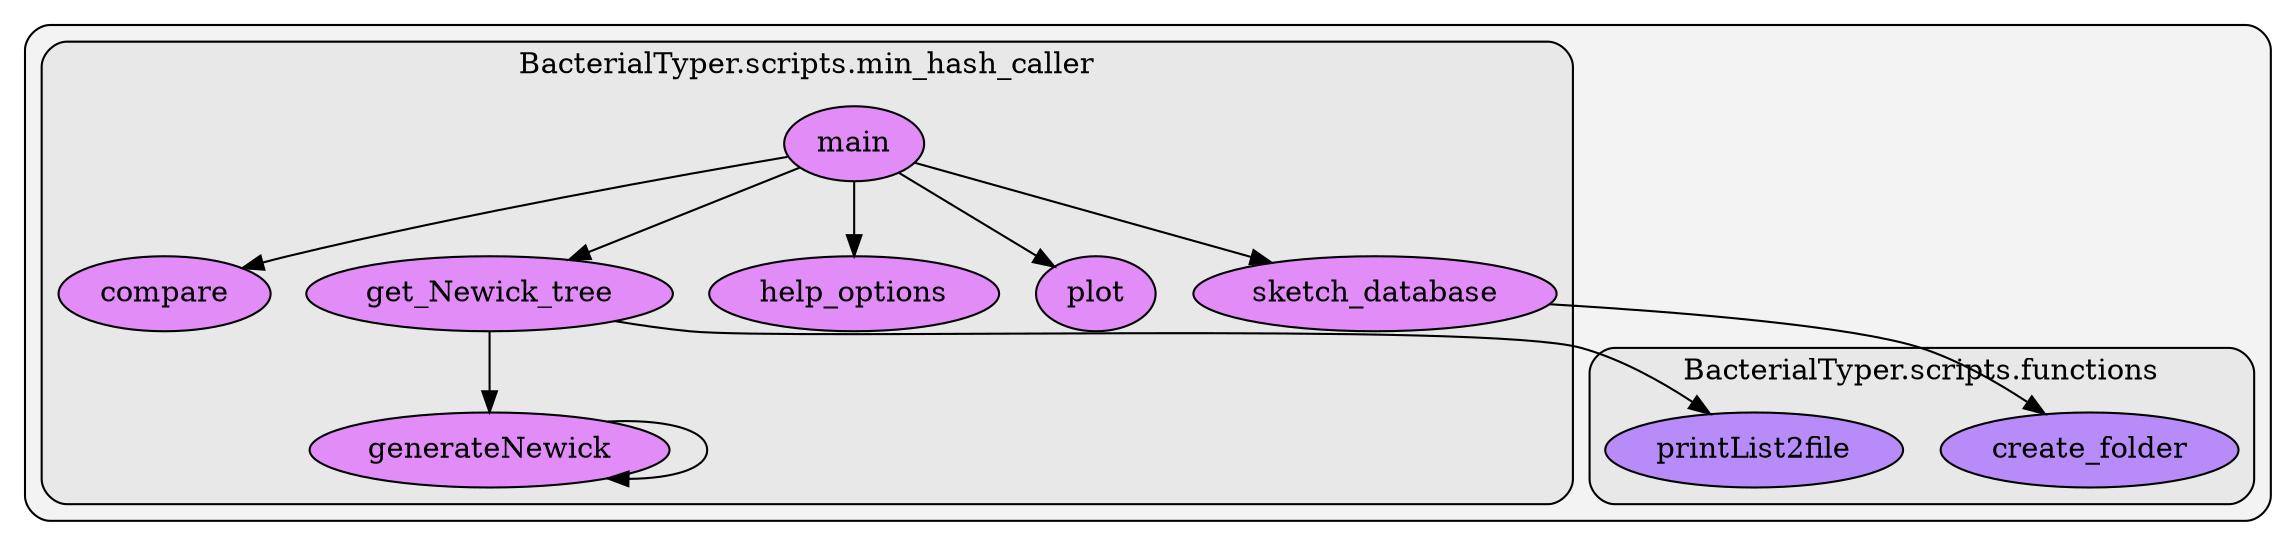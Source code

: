 digraph G {
    graph [spilines=ortho, rankdir=TB, clusterrank="local"];
    subgraph cluster_G {

        graph [style="filled,rounded",fillcolor="#80808018", label=""];
        subgraph cluster_BacterialTyper__scripts__functions {

            graph [style="filled,rounded",fillcolor="#80808018", label="BacterialTyper.scripts.functions"];
        }
        subgraph cluster_BacterialTyper__scripts__functions {

            graph [style="filled,rounded",fillcolor="#80808018", label="BacterialTyper.scripts.functions"];
        }
        subgraph cluster_BacterialTyper__scripts__functions {

            graph [style="filled,rounded",fillcolor="#80808018", label="BacterialTyper.scripts.functions"];
        }
        subgraph cluster_BacterialTyper__scripts__functions {

            graph [style="filled,rounded",fillcolor="#80808018", label="BacterialTyper.scripts.functions"];
        }
        subgraph cluster_BacterialTyper__scripts__functions {

            graph [style="filled,rounded",fillcolor="#80808018", label="BacterialTyper.scripts.functions"];
        }
        subgraph cluster_BacterialTyper__scripts__functions {

            graph [style="filled,rounded",fillcolor="#80808018", label="BacterialTyper.scripts.functions"];
            BacterialTyper__scripts__functions__create_folder [label="create_folder", style="filled", fillcolor="#a365ffb2", fontcolor="#000000", group="33"];
        }
        subgraph cluster_BacterialTyper__scripts__functions {

            graph [style="filled,rounded",fillcolor="#80808018", label="BacterialTyper.scripts.functions"];
        }
        subgraph cluster_BacterialTyper__scripts__functions {

            graph [style="filled,rounded",fillcolor="#80808018", label="BacterialTyper.scripts.functions"];
        }
        subgraph cluster_BacterialTyper__scripts__functions {

            graph [style="filled,rounded",fillcolor="#80808018", label="BacterialTyper.scripts.functions"];
        }
        subgraph cluster_BacterialTyper__scripts__functions {

            graph [style="filled,rounded",fillcolor="#80808018", label="BacterialTyper.scripts.functions"];
        }
        subgraph cluster_BacterialTyper__scripts__functions {

            graph [style="filled,rounded",fillcolor="#80808018", label="BacterialTyper.scripts.functions"];
        }
        subgraph cluster_BacterialTyper__scripts__functions {

            graph [style="filled,rounded",fillcolor="#80808018", label="BacterialTyper.scripts.functions"];
        }
        subgraph cluster_BacterialTyper__scripts__functions {

            graph [style="filled,rounded",fillcolor="#80808018", label="BacterialTyper.scripts.functions"];
        }
        subgraph cluster_BacterialTyper__scripts__functions {

            graph [style="filled,rounded",fillcolor="#80808018", label="BacterialTyper.scripts.functions"];
        }
        subgraph cluster_BacterialTyper__scripts__functions {

            graph [style="filled,rounded",fillcolor="#80808018", label="BacterialTyper.scripts.functions"];
        }
        subgraph cluster_BacterialTyper__scripts__functions {

            graph [style="filled,rounded",fillcolor="#80808018", label="BacterialTyper.scripts.functions"];
        }
        subgraph cluster_BacterialTyper__scripts__functions {

            graph [style="filled,rounded",fillcolor="#80808018", label="BacterialTyper.scripts.functions"];
        }
        subgraph cluster_BacterialTyper__scripts__functions {

            graph [style="filled,rounded",fillcolor="#80808018", label="BacterialTyper.scripts.functions"];
        }
        subgraph cluster_BacterialTyper__scripts__functions {

            graph [style="filled,rounded",fillcolor="#80808018", label="BacterialTyper.scripts.functions"];
        }
        subgraph cluster_BacterialTyper__scripts__functions {

            graph [style="filled,rounded",fillcolor="#80808018", label="BacterialTyper.scripts.functions"];
        }
        subgraph cluster_BacterialTyper__scripts__functions {

            graph [style="filled,rounded",fillcolor="#80808018", label="BacterialTyper.scripts.functions"];
        }
        subgraph cluster_BacterialTyper__scripts__functions {

            graph [style="filled,rounded",fillcolor="#80808018", label="BacterialTyper.scripts.functions"];
        }
        subgraph cluster_BacterialTyper__scripts__functions {

            graph [style="filled,rounded",fillcolor="#80808018", label="BacterialTyper.scripts.functions"];
        }
        subgraph cluster_BacterialTyper__scripts__functions {

            graph [style="filled,rounded",fillcolor="#80808018", label="BacterialTyper.scripts.functions"];
        }
        subgraph cluster_BacterialTyper__scripts__functions {

            graph [style="filled,rounded",fillcolor="#80808018", label="BacterialTyper.scripts.functions"];
        }
        subgraph cluster_BacterialTyper__scripts__functions {

            graph [style="filled,rounded",fillcolor="#80808018", label="BacterialTyper.scripts.functions"];
        }
        subgraph cluster_BacterialTyper__scripts__functions {

            graph [style="filled,rounded",fillcolor="#80808018", label="BacterialTyper.scripts.functions"];
            BacterialTyper__scripts__functions__printList2file [label="printList2file", style="filled", fillcolor="#a365ffb2", fontcolor="#000000", group="33"];
        }
        subgraph cluster_BacterialTyper__scripts__functions {

            graph [style="filled,rounded",fillcolor="#80808018", label="BacterialTyper.scripts.functions"];
        }
        subgraph cluster_BacterialTyper__scripts__functions {

            graph [style="filled,rounded",fillcolor="#80808018", label="BacterialTyper.scripts.functions"];
        }
        subgraph cluster_BacterialTyper__scripts__functions {

            graph [style="filled,rounded",fillcolor="#80808018", label="BacterialTyper.scripts.functions"];
        }
        subgraph cluster_BacterialTyper__scripts__functions {

            graph [style="filled,rounded",fillcolor="#80808018", label="BacterialTyper.scripts.functions"];
        }
        subgraph cluster_BacterialTyper__scripts__functions {

            graph [style="filled,rounded",fillcolor="#80808018", label="BacterialTyper.scripts.functions"];
        }
        subgraph cluster_BacterialTyper__scripts__functions {

            graph [style="filled,rounded",fillcolor="#80808018", label="BacterialTyper.scripts.functions"];
        }
        subgraph cluster_BacterialTyper__scripts__functions {

            graph [style="filled,rounded",fillcolor="#80808018", label="BacterialTyper.scripts.functions"];
        }
        subgraph cluster_BacterialTyper__scripts__functions {

            graph [style="filled,rounded",fillcolor="#80808018", label="BacterialTyper.scripts.functions"];
        }
        subgraph cluster_BacterialTyper__scripts__functions {

            graph [style="filled,rounded",fillcolor="#80808018", label="BacterialTyper.scripts.functions"];
        }
        subgraph cluster_BacterialTyper__scripts__functions {

            graph [style="filled,rounded",fillcolor="#80808018", label="BacterialTyper.scripts.functions"];
        }
        subgraph cluster_BacterialTyper__scripts__functions {

            graph [style="filled,rounded",fillcolor="#80808018", label="BacterialTyper.scripts.functions"];
        }
        subgraph cluster_BacterialTyper__scripts__functions {

            graph [style="filled,rounded",fillcolor="#80808018", label="BacterialTyper.scripts.functions"];
        }
        subgraph cluster_BacterialTyper__scripts__min_hash_caller {

            graph [style="filled,rounded",fillcolor="#80808018", label="BacterialTyper.scripts.min_hash_caller"];
            BacterialTyper__scripts__min_hash_caller__compare [label="compare", style="filled", fillcolor="#e065ffb2", fontcolor="#000000", group="36"];
        }
        subgraph cluster_BacterialTyper__scripts__min_hash_caller {

            graph [style="filled,rounded",fillcolor="#80808018", label="BacterialTyper.scripts.min_hash_caller"];
            BacterialTyper__scripts__min_hash_caller__generateNewick [label="generateNewick", style="filled", fillcolor="#e065ffb2", fontcolor="#000000", group="36"];
        }
        subgraph cluster_BacterialTyper__scripts__min_hash_caller {

            graph [style="filled,rounded",fillcolor="#80808018", label="BacterialTyper.scripts.min_hash_caller"];
            BacterialTyper__scripts__min_hash_caller__get_Newick_tree [label="get_Newick_tree", style="filled", fillcolor="#e065ffb2", fontcolor="#000000", group="36"];
        }
        subgraph cluster_BacterialTyper__scripts__min_hash_caller {

            graph [style="filled,rounded",fillcolor="#80808018", label="BacterialTyper.scripts.min_hash_caller"];
        }
        subgraph cluster_BacterialTyper__scripts__min_hash_caller {

            graph [style="filled,rounded",fillcolor="#80808018", label="BacterialTyper.scripts.min_hash_caller"];
            BacterialTyper__scripts__min_hash_caller__help_options [label="help_options", style="filled", fillcolor="#e065ffb2", fontcolor="#000000", group="36"];
        }
        subgraph cluster_BacterialTyper__scripts__min_hash_caller {

            graph [style="filled,rounded",fillcolor="#80808018", label="BacterialTyper.scripts.min_hash_caller"];
            BacterialTyper__scripts__min_hash_caller__main [label="main", style="filled", fillcolor="#e065ffb2", fontcolor="#000000", group="36"];
        }
        subgraph cluster_BacterialTyper__scripts__min_hash_caller {

            graph [style="filled,rounded",fillcolor="#80808018", label="BacterialTyper.scripts.min_hash_caller"];
            BacterialTyper__scripts__min_hash_caller__plot [label="plot", style="filled", fillcolor="#e065ffb2", fontcolor="#000000", group="36"];
        }
        subgraph cluster_BacterialTyper__scripts__min_hash_caller {

            graph [style="filled,rounded",fillcolor="#80808018", label="BacterialTyper.scripts.min_hash_caller"];
        }
        subgraph cluster_BacterialTyper__scripts__min_hash_caller {

            graph [style="filled,rounded",fillcolor="#80808018", label="BacterialTyper.scripts.min_hash_caller"];
            BacterialTyper__scripts__min_hash_caller__sketch_database [label="sketch_database", style="filled", fillcolor="#e065ffb2", fontcolor="#000000", group="36"];
        }
    }
        BacterialTyper__scripts__min_hash_caller__sketch_database -> BacterialTyper__scripts__functions__create_folder [style="solid", color="#000000"];
        BacterialTyper__scripts__min_hash_caller__generateNewick -> BacterialTyper__scripts__min_hash_caller__generateNewick [style="solid", color="#000000"];
        BacterialTyper__scripts__min_hash_caller__get_Newick_tree -> BacterialTyper__scripts__functions__printList2file [style="solid", color="#000000"];
        BacterialTyper__scripts__min_hash_caller__get_Newick_tree -> BacterialTyper__scripts__min_hash_caller__generateNewick [style="solid", color="#000000"];
        BacterialTyper__scripts__min_hash_caller__main -> BacterialTyper__scripts__min_hash_caller__sketch_database [style="solid", color="#000000"];
        BacterialTyper__scripts__min_hash_caller__main -> BacterialTyper__scripts__min_hash_caller__help_options [style="solid", color="#000000"];
        BacterialTyper__scripts__min_hash_caller__main -> BacterialTyper__scripts__min_hash_caller__compare [style="solid", color="#000000"];
        BacterialTyper__scripts__min_hash_caller__main -> BacterialTyper__scripts__min_hash_caller__get_Newick_tree [style="solid", color="#000000"];
        BacterialTyper__scripts__min_hash_caller__main -> BacterialTyper__scripts__min_hash_caller__plot [style="solid", color="#000000"];
    }
